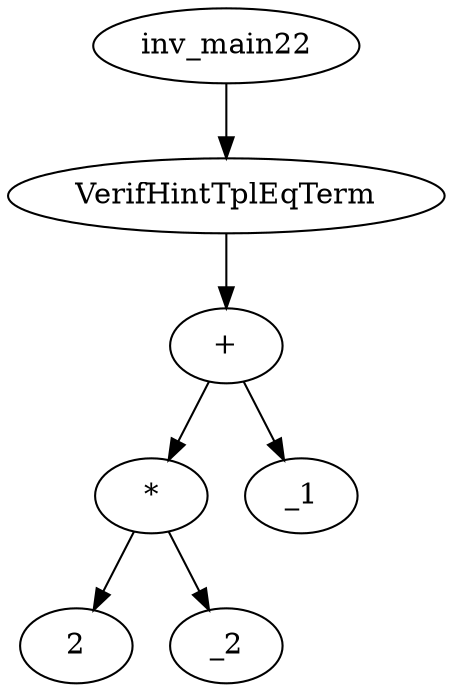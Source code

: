 digraph dag {
0 [label="inv_main22"];
1 [label="VerifHintTplEqTerm"];
2 [label="+"];
3 [label="*"];
4 [label="2"];
5 [label="_2"];
6 [label="_1"];
0->1
1->2
2->3
2 -> 6
3->5
3 -> 4
}
